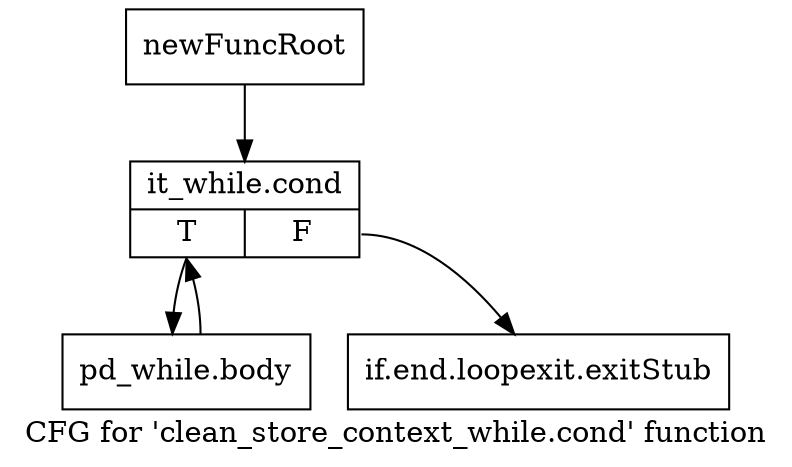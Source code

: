 digraph "CFG for 'clean_store_context_while.cond' function" {
	label="CFG for 'clean_store_context_while.cond' function";

	Node0x58a25c0 [shape=record,label="{newFuncRoot}"];
	Node0x58a25c0 -> Node0x58a2660;
	Node0x58a2610 [shape=record,label="{if.end.loopexit.exitStub}"];
	Node0x58a2660 [shape=record,label="{it_while.cond|{<s0>T|<s1>F}}"];
	Node0x58a2660:s0 -> Node0x58a26b0;
	Node0x58a2660:s1 -> Node0x58a2610;
	Node0x58a26b0 [shape=record,label="{pd_while.body}"];
	Node0x58a26b0 -> Node0x58a2660;
}
